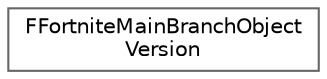 digraph "Graphical Class Hierarchy"
{
 // INTERACTIVE_SVG=YES
 // LATEX_PDF_SIZE
  bgcolor="transparent";
  edge [fontname=Helvetica,fontsize=10,labelfontname=Helvetica,labelfontsize=10];
  node [fontname=Helvetica,fontsize=10,shape=box,height=0.2,width=0.4];
  rankdir="LR";
  Node0 [id="Node000000",label="FFortniteMainBranchObject\lVersion",height=0.2,width=0.4,color="grey40", fillcolor="white", style="filled",URL="$da/d7b/structFFortniteMainBranchObjectVersion.html",tooltip=" "];
}
